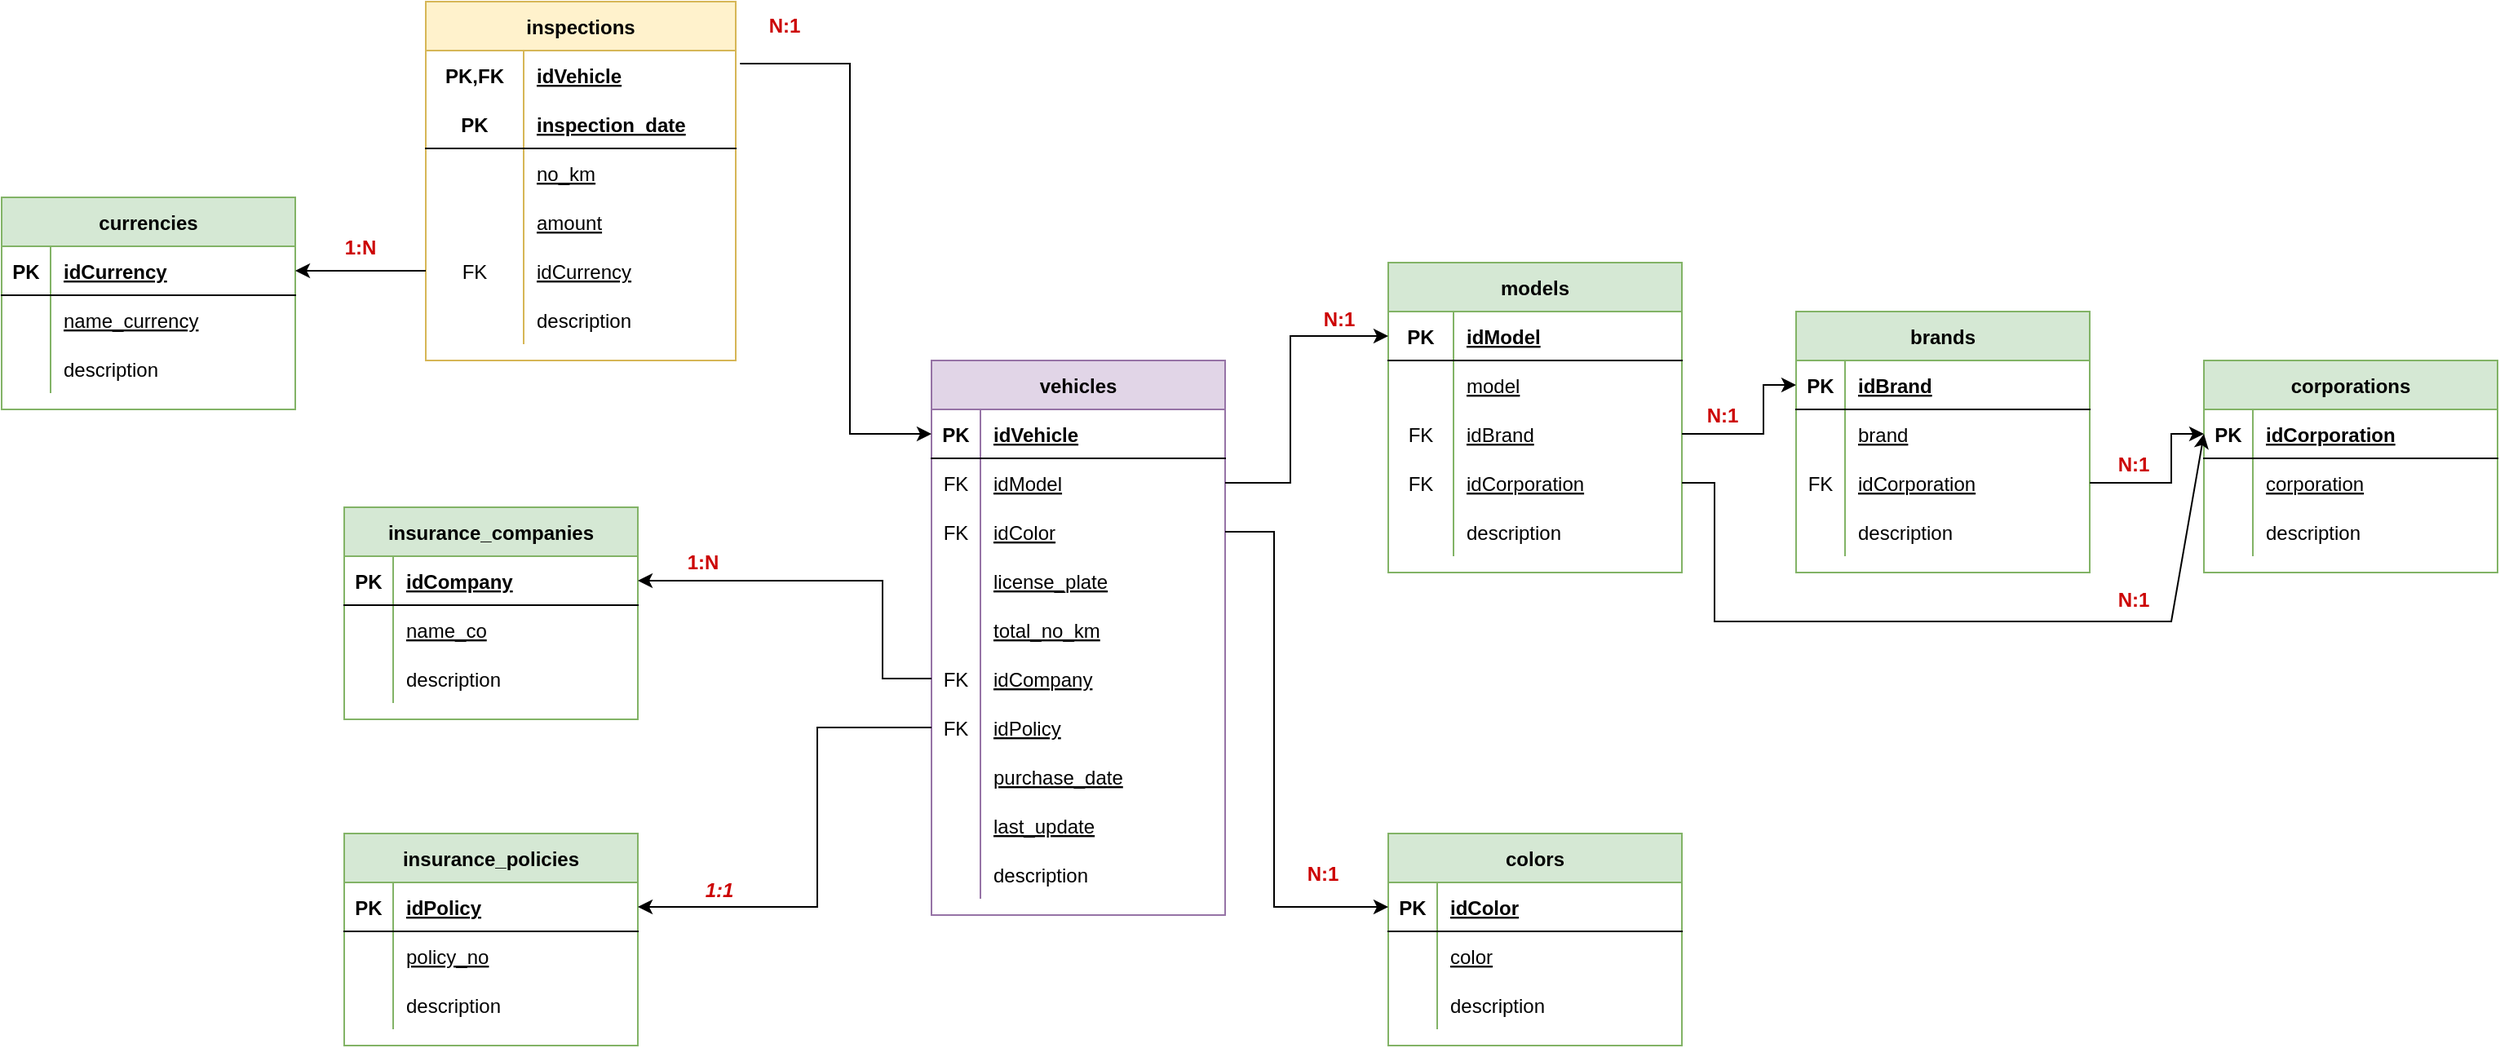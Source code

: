 <mxfile version="20.2.3" type="device"><diagram id="R2lEEEUBdFMjLlhIrx00" name="Page-1"><mxGraphModel dx="1720" dy="689" grid="1" gridSize="10" guides="1" tooltips="1" connect="1" arrows="1" fold="1" page="1" pageScale="1" pageWidth="850" pageHeight="1100" math="0" shadow="0" extFonts="Permanent Marker^https://fonts.googleapis.com/css?family=Permanent+Marker"><root><mxCell id="0"/><mxCell id="1" parent="0"/><mxCell id="mFt7a6Au09XsbgSDxzhy-1" value="vehicles" style="shape=table;startSize=30;container=1;collapsible=1;childLayout=tableLayout;fixedRows=1;rowLines=0;fontStyle=1;align=center;resizeLast=1;fillColor=#e1d5e7;strokeColor=#9673a6;" vertex="1" parent="1"><mxGeometry x="410" y="280" width="180" height="340" as="geometry"/></mxCell><mxCell id="mFt7a6Au09XsbgSDxzhy-2" value="" style="shape=tableRow;horizontal=0;startSize=0;swimlaneHead=0;swimlaneBody=0;fillColor=none;collapsible=0;dropTarget=0;points=[[0,0.5],[1,0.5]];portConstraint=eastwest;top=0;left=0;right=0;bottom=1;" vertex="1" parent="mFt7a6Au09XsbgSDxzhy-1"><mxGeometry y="30" width="180" height="30" as="geometry"/></mxCell><mxCell id="mFt7a6Au09XsbgSDxzhy-3" value="PK" style="shape=partialRectangle;connectable=0;fillColor=none;top=0;left=0;bottom=0;right=0;fontStyle=1;overflow=hidden;" vertex="1" parent="mFt7a6Au09XsbgSDxzhy-2"><mxGeometry width="30" height="30" as="geometry"><mxRectangle width="30" height="30" as="alternateBounds"/></mxGeometry></mxCell><mxCell id="mFt7a6Au09XsbgSDxzhy-4" value="idVehicle" style="shape=partialRectangle;connectable=0;fillColor=none;top=0;left=0;bottom=0;right=0;align=left;spacingLeft=6;fontStyle=5;overflow=hidden;" vertex="1" parent="mFt7a6Au09XsbgSDxzhy-2"><mxGeometry x="30" width="150" height="30" as="geometry"><mxRectangle width="150" height="30" as="alternateBounds"/></mxGeometry></mxCell><mxCell id="mFt7a6Au09XsbgSDxzhy-5" value="" style="shape=tableRow;horizontal=0;startSize=0;swimlaneHead=0;swimlaneBody=0;fillColor=none;collapsible=0;dropTarget=0;points=[[0,0.5],[1,0.5]];portConstraint=eastwest;top=0;left=0;right=0;bottom=0;" vertex="1" parent="mFt7a6Au09XsbgSDxzhy-1"><mxGeometry y="60" width="180" height="30" as="geometry"/></mxCell><mxCell id="mFt7a6Au09XsbgSDxzhy-6" value="FK" style="shape=partialRectangle;connectable=0;fillColor=none;top=0;left=0;bottom=0;right=0;editable=1;overflow=hidden;" vertex="1" parent="mFt7a6Au09XsbgSDxzhy-5"><mxGeometry width="30" height="30" as="geometry"><mxRectangle width="30" height="30" as="alternateBounds"/></mxGeometry></mxCell><mxCell id="mFt7a6Au09XsbgSDxzhy-7" value="idModel" style="shape=partialRectangle;connectable=0;fillColor=none;top=0;left=0;bottom=0;right=0;align=left;spacingLeft=6;overflow=hidden;fontStyle=4" vertex="1" parent="mFt7a6Au09XsbgSDxzhy-5"><mxGeometry x="30" width="150" height="30" as="geometry"><mxRectangle width="150" height="30" as="alternateBounds"/></mxGeometry></mxCell><mxCell id="mFt7a6Au09XsbgSDxzhy-8" value="" style="shape=tableRow;horizontal=0;startSize=0;swimlaneHead=0;swimlaneBody=0;fillColor=none;collapsible=0;dropTarget=0;points=[[0,0.5],[1,0.5]];portConstraint=eastwest;top=0;left=0;right=0;bottom=0;" vertex="1" parent="mFt7a6Au09XsbgSDxzhy-1"><mxGeometry y="90" width="180" height="30" as="geometry"/></mxCell><mxCell id="mFt7a6Au09XsbgSDxzhy-9" value="FK" style="shape=partialRectangle;connectable=0;fillColor=none;top=0;left=0;bottom=0;right=0;editable=1;overflow=hidden;" vertex="1" parent="mFt7a6Au09XsbgSDxzhy-8"><mxGeometry width="30" height="30" as="geometry"><mxRectangle width="30" height="30" as="alternateBounds"/></mxGeometry></mxCell><mxCell id="mFt7a6Au09XsbgSDxzhy-10" value="idColor" style="shape=partialRectangle;connectable=0;fillColor=none;top=0;left=0;bottom=0;right=0;align=left;spacingLeft=6;overflow=hidden;fontStyle=4" vertex="1" parent="mFt7a6Au09XsbgSDxzhy-8"><mxGeometry x="30" width="150" height="30" as="geometry"><mxRectangle width="150" height="30" as="alternateBounds"/></mxGeometry></mxCell><mxCell id="mFt7a6Au09XsbgSDxzhy-11" value="" style="shape=tableRow;horizontal=0;startSize=0;swimlaneHead=0;swimlaneBody=0;fillColor=none;collapsible=0;dropTarget=0;points=[[0,0.5],[1,0.5]];portConstraint=eastwest;top=0;left=0;right=0;bottom=0;" vertex="1" parent="mFt7a6Au09XsbgSDxzhy-1"><mxGeometry y="120" width="180" height="30" as="geometry"/></mxCell><mxCell id="mFt7a6Au09XsbgSDxzhy-12" value="" style="shape=partialRectangle;connectable=0;fillColor=none;top=0;left=0;bottom=0;right=0;editable=1;overflow=hidden;" vertex="1" parent="mFt7a6Au09XsbgSDxzhy-11"><mxGeometry width="30" height="30" as="geometry"><mxRectangle width="30" height="30" as="alternateBounds"/></mxGeometry></mxCell><mxCell id="mFt7a6Au09XsbgSDxzhy-13" value="license_plate" style="shape=partialRectangle;connectable=0;fillColor=none;top=0;left=0;bottom=0;right=0;align=left;spacingLeft=6;overflow=hidden;fontStyle=4" vertex="1" parent="mFt7a6Au09XsbgSDxzhy-11"><mxGeometry x="30" width="150" height="30" as="geometry"><mxRectangle width="150" height="30" as="alternateBounds"/></mxGeometry></mxCell><mxCell id="mFt7a6Au09XsbgSDxzhy-14" value="" style="shape=tableRow;horizontal=0;startSize=0;swimlaneHead=0;swimlaneBody=0;fillColor=none;collapsible=0;dropTarget=0;points=[[0,0.5],[1,0.5]];portConstraint=eastwest;top=0;left=0;right=0;bottom=0;" vertex="1" parent="mFt7a6Au09XsbgSDxzhy-1"><mxGeometry y="150" width="180" height="30" as="geometry"/></mxCell><mxCell id="mFt7a6Au09XsbgSDxzhy-15" value="" style="shape=partialRectangle;connectable=0;fillColor=none;top=0;left=0;bottom=0;right=0;editable=1;overflow=hidden;" vertex="1" parent="mFt7a6Au09XsbgSDxzhy-14"><mxGeometry width="30" height="30" as="geometry"><mxRectangle width="30" height="30" as="alternateBounds"/></mxGeometry></mxCell><mxCell id="mFt7a6Au09XsbgSDxzhy-16" value="total_no_km" style="shape=partialRectangle;connectable=0;fillColor=none;top=0;left=0;bottom=0;right=0;align=left;spacingLeft=6;overflow=hidden;fontStyle=4" vertex="1" parent="mFt7a6Au09XsbgSDxzhy-14"><mxGeometry x="30" width="150" height="30" as="geometry"><mxRectangle width="150" height="30" as="alternateBounds"/></mxGeometry></mxCell><mxCell id="mFt7a6Au09XsbgSDxzhy-17" value="" style="shape=tableRow;horizontal=0;startSize=0;swimlaneHead=0;swimlaneBody=0;fillColor=none;collapsible=0;dropTarget=0;points=[[0,0.5],[1,0.5]];portConstraint=eastwest;top=0;left=0;right=0;bottom=0;" vertex="1" parent="mFt7a6Au09XsbgSDxzhy-1"><mxGeometry y="180" width="180" height="30" as="geometry"/></mxCell><mxCell id="mFt7a6Au09XsbgSDxzhy-18" value="FK" style="shape=partialRectangle;connectable=0;fillColor=none;top=0;left=0;bottom=0;right=0;editable=1;overflow=hidden;" vertex="1" parent="mFt7a6Au09XsbgSDxzhy-17"><mxGeometry width="30" height="30" as="geometry"><mxRectangle width="30" height="30" as="alternateBounds"/></mxGeometry></mxCell><mxCell id="mFt7a6Au09XsbgSDxzhy-19" value="idCompany" style="shape=partialRectangle;connectable=0;fillColor=none;top=0;left=0;bottom=0;right=0;align=left;spacingLeft=6;overflow=hidden;fontStyle=4" vertex="1" parent="mFt7a6Au09XsbgSDxzhy-17"><mxGeometry x="30" width="150" height="30" as="geometry"><mxRectangle width="150" height="30" as="alternateBounds"/></mxGeometry></mxCell><mxCell id="mFt7a6Au09XsbgSDxzhy-20" value="" style="shape=tableRow;horizontal=0;startSize=0;swimlaneHead=0;swimlaneBody=0;fillColor=none;collapsible=0;dropTarget=0;points=[[0,0.5],[1,0.5]];portConstraint=eastwest;top=0;left=0;right=0;bottom=0;" vertex="1" parent="mFt7a6Au09XsbgSDxzhy-1"><mxGeometry y="210" width="180" height="30" as="geometry"/></mxCell><mxCell id="mFt7a6Au09XsbgSDxzhy-21" value="FK" style="shape=partialRectangle;connectable=0;fillColor=none;top=0;left=0;bottom=0;right=0;editable=1;overflow=hidden;" vertex="1" parent="mFt7a6Au09XsbgSDxzhy-20"><mxGeometry width="30" height="30" as="geometry"><mxRectangle width="30" height="30" as="alternateBounds"/></mxGeometry></mxCell><mxCell id="mFt7a6Au09XsbgSDxzhy-22" value="idPolicy" style="shape=partialRectangle;connectable=0;fillColor=none;top=0;left=0;bottom=0;right=0;align=left;spacingLeft=6;overflow=hidden;fontStyle=4" vertex="1" parent="mFt7a6Au09XsbgSDxzhy-20"><mxGeometry x="30" width="150" height="30" as="geometry"><mxRectangle width="150" height="30" as="alternateBounds"/></mxGeometry></mxCell><mxCell id="mFt7a6Au09XsbgSDxzhy-23" value="" style="shape=tableRow;horizontal=0;startSize=0;swimlaneHead=0;swimlaneBody=0;fillColor=none;collapsible=0;dropTarget=0;points=[[0,0.5],[1,0.5]];portConstraint=eastwest;top=0;left=0;right=0;bottom=0;" vertex="1" parent="mFt7a6Au09XsbgSDxzhy-1"><mxGeometry y="240" width="180" height="30" as="geometry"/></mxCell><mxCell id="mFt7a6Au09XsbgSDxzhy-24" value="" style="shape=partialRectangle;connectable=0;fillColor=none;top=0;left=0;bottom=0;right=0;editable=1;overflow=hidden;" vertex="1" parent="mFt7a6Au09XsbgSDxzhy-23"><mxGeometry width="30" height="30" as="geometry"><mxRectangle width="30" height="30" as="alternateBounds"/></mxGeometry></mxCell><mxCell id="mFt7a6Au09XsbgSDxzhy-25" value="purchase_date" style="shape=partialRectangle;connectable=0;fillColor=none;top=0;left=0;bottom=0;right=0;align=left;spacingLeft=6;overflow=hidden;fontStyle=4" vertex="1" parent="mFt7a6Au09XsbgSDxzhy-23"><mxGeometry x="30" width="150" height="30" as="geometry"><mxRectangle width="150" height="30" as="alternateBounds"/></mxGeometry></mxCell><mxCell id="mFt7a6Au09XsbgSDxzhy-29" value="" style="shape=tableRow;horizontal=0;startSize=0;swimlaneHead=0;swimlaneBody=0;fillColor=none;collapsible=0;dropTarget=0;points=[[0,0.5],[1,0.5]];portConstraint=eastwest;top=0;left=0;right=0;bottom=0;" vertex="1" parent="mFt7a6Au09XsbgSDxzhy-1"><mxGeometry y="270" width="180" height="30" as="geometry"/></mxCell><mxCell id="mFt7a6Au09XsbgSDxzhy-30" value="" style="shape=partialRectangle;connectable=0;fillColor=none;top=0;left=0;bottom=0;right=0;editable=1;overflow=hidden;" vertex="1" parent="mFt7a6Au09XsbgSDxzhy-29"><mxGeometry width="30" height="30" as="geometry"><mxRectangle width="30" height="30" as="alternateBounds"/></mxGeometry></mxCell><mxCell id="mFt7a6Au09XsbgSDxzhy-31" value="last_update" style="shape=partialRectangle;connectable=0;fillColor=none;top=0;left=0;bottom=0;right=0;align=left;spacingLeft=6;overflow=hidden;fontStyle=4;fontColor=#000000;" vertex="1" parent="mFt7a6Au09XsbgSDxzhy-29"><mxGeometry x="30" width="150" height="30" as="geometry"><mxRectangle width="150" height="30" as="alternateBounds"/></mxGeometry></mxCell><mxCell id="mFt7a6Au09XsbgSDxzhy-26" value="" style="shape=tableRow;horizontal=0;startSize=0;swimlaneHead=0;swimlaneBody=0;fillColor=none;collapsible=0;dropTarget=0;points=[[0,0.5],[1,0.5]];portConstraint=eastwest;top=0;left=0;right=0;bottom=0;" vertex="1" parent="mFt7a6Au09XsbgSDxzhy-1"><mxGeometry y="300" width="180" height="30" as="geometry"/></mxCell><mxCell id="mFt7a6Au09XsbgSDxzhy-27" value="" style="shape=partialRectangle;connectable=0;fillColor=none;top=0;left=0;bottom=0;right=0;editable=1;overflow=hidden;" vertex="1" parent="mFt7a6Au09XsbgSDxzhy-26"><mxGeometry width="30" height="30" as="geometry"><mxRectangle width="30" height="30" as="alternateBounds"/></mxGeometry></mxCell><mxCell id="mFt7a6Au09XsbgSDxzhy-28" value="description" style="shape=partialRectangle;connectable=0;fillColor=none;top=0;left=0;bottom=0;right=0;align=left;spacingLeft=6;overflow=hidden;fontStyle=0" vertex="1" parent="mFt7a6Au09XsbgSDxzhy-26"><mxGeometry x="30" width="150" height="30" as="geometry"><mxRectangle width="150" height="30" as="alternateBounds"/></mxGeometry></mxCell><mxCell id="mFt7a6Au09XsbgSDxzhy-32" value="models" style="shape=table;startSize=30;container=1;collapsible=1;childLayout=tableLayout;fixedRows=1;rowLines=0;fontStyle=1;align=center;resizeLast=1;fillColor=#d5e8d4;strokeColor=#82b366;" vertex="1" parent="1"><mxGeometry x="690" y="220" width="180" height="190" as="geometry"/></mxCell><mxCell id="mFt7a6Au09XsbgSDxzhy-33" value="" style="shape=tableRow;horizontal=0;startSize=0;swimlaneHead=0;swimlaneBody=0;fillColor=none;collapsible=0;dropTarget=0;points=[[0,0.5],[1,0.5]];portConstraint=eastwest;top=0;left=0;right=0;bottom=1;" vertex="1" parent="mFt7a6Au09XsbgSDxzhy-32"><mxGeometry y="30" width="180" height="30" as="geometry"/></mxCell><mxCell id="mFt7a6Au09XsbgSDxzhy-34" value="PK" style="shape=partialRectangle;connectable=0;fillColor=none;top=0;left=0;bottom=0;right=0;fontStyle=1;overflow=hidden;" vertex="1" parent="mFt7a6Au09XsbgSDxzhy-33"><mxGeometry width="40" height="30" as="geometry"><mxRectangle width="40" height="30" as="alternateBounds"/></mxGeometry></mxCell><mxCell id="mFt7a6Au09XsbgSDxzhy-35" value="idModel" style="shape=partialRectangle;connectable=0;fillColor=none;top=0;left=0;bottom=0;right=0;align=left;spacingLeft=6;fontStyle=5;overflow=hidden;" vertex="1" parent="mFt7a6Au09XsbgSDxzhy-33"><mxGeometry x="40" width="140" height="30" as="geometry"><mxRectangle width="140" height="30" as="alternateBounds"/></mxGeometry></mxCell><mxCell id="mFt7a6Au09XsbgSDxzhy-36" value="" style="shape=tableRow;horizontal=0;startSize=0;swimlaneHead=0;swimlaneBody=0;fillColor=none;collapsible=0;dropTarget=0;points=[[0,0.5],[1,0.5]];portConstraint=eastwest;top=0;left=0;right=0;bottom=0;" vertex="1" parent="mFt7a6Au09XsbgSDxzhy-32"><mxGeometry y="60" width="180" height="30" as="geometry"/></mxCell><mxCell id="mFt7a6Au09XsbgSDxzhy-37" value="" style="shape=partialRectangle;connectable=0;fillColor=none;top=0;left=0;bottom=0;right=0;editable=1;overflow=hidden;" vertex="1" parent="mFt7a6Au09XsbgSDxzhy-36"><mxGeometry width="40" height="30" as="geometry"><mxRectangle width="40" height="30" as="alternateBounds"/></mxGeometry></mxCell><mxCell id="mFt7a6Au09XsbgSDxzhy-38" value="model" style="shape=partialRectangle;connectable=0;fillColor=none;top=0;left=0;bottom=0;right=0;align=left;spacingLeft=6;overflow=hidden;fontStyle=4" vertex="1" parent="mFt7a6Au09XsbgSDxzhy-36"><mxGeometry x="40" width="140" height="30" as="geometry"><mxRectangle width="140" height="30" as="alternateBounds"/></mxGeometry></mxCell><mxCell id="mFt7a6Au09XsbgSDxzhy-39" value="" style="shape=tableRow;horizontal=0;startSize=0;swimlaneHead=0;swimlaneBody=0;fillColor=none;collapsible=0;dropTarget=0;points=[[0,0.5],[1,0.5]];portConstraint=eastwest;top=0;left=0;right=0;bottom=0;" vertex="1" parent="mFt7a6Au09XsbgSDxzhy-32"><mxGeometry y="90" width="180" height="30" as="geometry"/></mxCell><mxCell id="mFt7a6Au09XsbgSDxzhy-40" value="FK" style="shape=partialRectangle;connectable=0;fillColor=none;top=0;left=0;bottom=0;right=0;editable=1;overflow=hidden;" vertex="1" parent="mFt7a6Au09XsbgSDxzhy-39"><mxGeometry width="40" height="30" as="geometry"><mxRectangle width="40" height="30" as="alternateBounds"/></mxGeometry></mxCell><mxCell id="mFt7a6Au09XsbgSDxzhy-41" value="idBrand" style="shape=partialRectangle;connectable=0;fillColor=none;top=0;left=0;bottom=0;right=0;align=left;spacingLeft=6;overflow=hidden;fontStyle=4" vertex="1" parent="mFt7a6Au09XsbgSDxzhy-39"><mxGeometry x="40" width="140" height="30" as="geometry"><mxRectangle width="140" height="30" as="alternateBounds"/></mxGeometry></mxCell><mxCell id="mFt7a6Au09XsbgSDxzhy-42" value="" style="shape=tableRow;horizontal=0;startSize=0;swimlaneHead=0;swimlaneBody=0;fillColor=none;collapsible=0;dropTarget=0;points=[[0,0.5],[1,0.5]];portConstraint=eastwest;top=0;left=0;right=0;bottom=0;" vertex="1" parent="mFt7a6Au09XsbgSDxzhy-32"><mxGeometry y="120" width="180" height="30" as="geometry"/></mxCell><mxCell id="mFt7a6Au09XsbgSDxzhy-43" value="FK" style="shape=partialRectangle;connectable=0;fillColor=none;top=0;left=0;bottom=0;right=0;editable=1;overflow=hidden;" vertex="1" parent="mFt7a6Au09XsbgSDxzhy-42"><mxGeometry width="40" height="30" as="geometry"><mxRectangle width="40" height="30" as="alternateBounds"/></mxGeometry></mxCell><mxCell id="mFt7a6Au09XsbgSDxzhy-44" value="idCorporation" style="shape=partialRectangle;connectable=0;fillColor=none;top=0;left=0;bottom=0;right=0;align=left;spacingLeft=6;overflow=hidden;fontStyle=4" vertex="1" parent="mFt7a6Au09XsbgSDxzhy-42"><mxGeometry x="40" width="140" height="30" as="geometry"><mxRectangle width="140" height="30" as="alternateBounds"/></mxGeometry></mxCell><mxCell id="mFt7a6Au09XsbgSDxzhy-45" value="" style="shape=tableRow;horizontal=0;startSize=0;swimlaneHead=0;swimlaneBody=0;fillColor=none;collapsible=0;dropTarget=0;points=[[0,0.5],[1,0.5]];portConstraint=eastwest;top=0;left=0;right=0;bottom=0;" vertex="1" parent="mFt7a6Au09XsbgSDxzhy-32"><mxGeometry y="150" width="180" height="30" as="geometry"/></mxCell><mxCell id="mFt7a6Au09XsbgSDxzhy-46" value="" style="shape=partialRectangle;connectable=0;fillColor=none;top=0;left=0;bottom=0;right=0;editable=1;overflow=hidden;" vertex="1" parent="mFt7a6Au09XsbgSDxzhy-45"><mxGeometry width="40" height="30" as="geometry"><mxRectangle width="40" height="30" as="alternateBounds"/></mxGeometry></mxCell><mxCell id="mFt7a6Au09XsbgSDxzhy-47" value="description" style="shape=partialRectangle;connectable=0;fillColor=none;top=0;left=0;bottom=0;right=0;align=left;spacingLeft=6;overflow=hidden;fontStyle=0" vertex="1" parent="mFt7a6Au09XsbgSDxzhy-45"><mxGeometry x="40" width="140" height="30" as="geometry"><mxRectangle width="140" height="30" as="alternateBounds"/></mxGeometry></mxCell><mxCell id="mFt7a6Au09XsbgSDxzhy-48" value="" style="endArrow=classic;html=1;rounded=0;entryX=0;entryY=0.5;entryDx=0;entryDy=0;exitX=1;exitY=0.5;exitDx=0;exitDy=0;" edge="1" parent="1" source="mFt7a6Au09XsbgSDxzhy-5" target="mFt7a6Au09XsbgSDxzhy-33"><mxGeometry width="50" height="50" relative="1" as="geometry"><mxPoint x="370" y="170" as="sourcePoint"/><mxPoint x="420" y="120" as="targetPoint"/><Array as="points"><mxPoint x="630" y="355"/><mxPoint x="630" y="265"/></Array></mxGeometry></mxCell><mxCell id="mFt7a6Au09XsbgSDxzhy-49" value="colors" style="shape=table;startSize=30;container=1;collapsible=1;childLayout=tableLayout;fixedRows=1;rowLines=0;fontStyle=1;align=center;resizeLast=1;fillColor=#d5e8d4;strokeColor=#82b366;" vertex="1" parent="1"><mxGeometry x="690" y="570" width="180" height="130" as="geometry"/></mxCell><mxCell id="mFt7a6Au09XsbgSDxzhy-50" value="" style="shape=tableRow;horizontal=0;startSize=0;swimlaneHead=0;swimlaneBody=0;fillColor=none;collapsible=0;dropTarget=0;points=[[0,0.5],[1,0.5]];portConstraint=eastwest;top=0;left=0;right=0;bottom=1;" vertex="1" parent="mFt7a6Au09XsbgSDxzhy-49"><mxGeometry y="30" width="180" height="30" as="geometry"/></mxCell><mxCell id="mFt7a6Au09XsbgSDxzhy-51" value="PK" style="shape=partialRectangle;connectable=0;fillColor=none;top=0;left=0;bottom=0;right=0;fontStyle=1;overflow=hidden;" vertex="1" parent="mFt7a6Au09XsbgSDxzhy-50"><mxGeometry width="30" height="30" as="geometry"><mxRectangle width="30" height="30" as="alternateBounds"/></mxGeometry></mxCell><mxCell id="mFt7a6Au09XsbgSDxzhy-52" value="idColor" style="shape=partialRectangle;connectable=0;fillColor=none;top=0;left=0;bottom=0;right=0;align=left;spacingLeft=6;fontStyle=5;overflow=hidden;" vertex="1" parent="mFt7a6Au09XsbgSDxzhy-50"><mxGeometry x="30" width="150" height="30" as="geometry"><mxRectangle width="150" height="30" as="alternateBounds"/></mxGeometry></mxCell><mxCell id="mFt7a6Au09XsbgSDxzhy-53" value="" style="shape=tableRow;horizontal=0;startSize=0;swimlaneHead=0;swimlaneBody=0;fillColor=none;collapsible=0;dropTarget=0;points=[[0,0.5],[1,0.5]];portConstraint=eastwest;top=0;left=0;right=0;bottom=0;" vertex="1" parent="mFt7a6Au09XsbgSDxzhy-49"><mxGeometry y="60" width="180" height="30" as="geometry"/></mxCell><mxCell id="mFt7a6Au09XsbgSDxzhy-54" value="" style="shape=partialRectangle;connectable=0;fillColor=none;top=0;left=0;bottom=0;right=0;editable=1;overflow=hidden;" vertex="1" parent="mFt7a6Au09XsbgSDxzhy-53"><mxGeometry width="30" height="30" as="geometry"><mxRectangle width="30" height="30" as="alternateBounds"/></mxGeometry></mxCell><mxCell id="mFt7a6Au09XsbgSDxzhy-55" value="color" style="shape=partialRectangle;connectable=0;fillColor=none;top=0;left=0;bottom=0;right=0;align=left;spacingLeft=6;overflow=hidden;fontStyle=4" vertex="1" parent="mFt7a6Au09XsbgSDxzhy-53"><mxGeometry x="30" width="150" height="30" as="geometry"><mxRectangle width="150" height="30" as="alternateBounds"/></mxGeometry></mxCell><mxCell id="mFt7a6Au09XsbgSDxzhy-56" value="" style="shape=tableRow;horizontal=0;startSize=0;swimlaneHead=0;swimlaneBody=0;fillColor=none;collapsible=0;dropTarget=0;points=[[0,0.5],[1,0.5]];portConstraint=eastwest;top=0;left=0;right=0;bottom=0;" vertex="1" parent="mFt7a6Au09XsbgSDxzhy-49"><mxGeometry y="90" width="180" height="30" as="geometry"/></mxCell><mxCell id="mFt7a6Au09XsbgSDxzhy-57" value="" style="shape=partialRectangle;connectable=0;fillColor=none;top=0;left=0;bottom=0;right=0;editable=1;overflow=hidden;" vertex="1" parent="mFt7a6Au09XsbgSDxzhy-56"><mxGeometry width="30" height="30" as="geometry"><mxRectangle width="30" height="30" as="alternateBounds"/></mxGeometry></mxCell><mxCell id="mFt7a6Au09XsbgSDxzhy-58" value="description" style="shape=partialRectangle;connectable=0;fillColor=none;top=0;left=0;bottom=0;right=0;align=left;spacingLeft=6;overflow=hidden;" vertex="1" parent="mFt7a6Au09XsbgSDxzhy-56"><mxGeometry x="30" width="150" height="30" as="geometry"><mxRectangle width="150" height="30" as="alternateBounds"/></mxGeometry></mxCell><mxCell id="mFt7a6Au09XsbgSDxzhy-59" value="" style="endArrow=classic;html=1;rounded=0;exitX=1;exitY=0.5;exitDx=0;exitDy=0;entryX=0;entryY=0.5;entryDx=0;entryDy=0;" edge="1" parent="1" source="mFt7a6Au09XsbgSDxzhy-8" target="mFt7a6Au09XsbgSDxzhy-50"><mxGeometry width="50" height="50" relative="1" as="geometry"><mxPoint x="400" y="290" as="sourcePoint"/><mxPoint x="450" y="240" as="targetPoint"/><Array as="points"><mxPoint x="620" y="385"/><mxPoint x="620" y="615"/></Array></mxGeometry></mxCell><mxCell id="mFt7a6Au09XsbgSDxzhy-60" value="insurance_companies" style="shape=table;startSize=30;container=1;collapsible=1;childLayout=tableLayout;fixedRows=1;rowLines=0;fontStyle=1;align=center;resizeLast=1;fillColor=#d5e8d4;strokeColor=#82b366;" vertex="1" parent="1"><mxGeometry x="50" y="370" width="180" height="130" as="geometry"/></mxCell><mxCell id="mFt7a6Au09XsbgSDxzhy-61" value="" style="shape=tableRow;horizontal=0;startSize=0;swimlaneHead=0;swimlaneBody=0;fillColor=none;collapsible=0;dropTarget=0;points=[[0,0.5],[1,0.5]];portConstraint=eastwest;top=0;left=0;right=0;bottom=1;" vertex="1" parent="mFt7a6Au09XsbgSDxzhy-60"><mxGeometry y="30" width="180" height="30" as="geometry"/></mxCell><mxCell id="mFt7a6Au09XsbgSDxzhy-62" value="PK" style="shape=partialRectangle;connectable=0;fillColor=none;top=0;left=0;bottom=0;right=0;fontStyle=1;overflow=hidden;" vertex="1" parent="mFt7a6Au09XsbgSDxzhy-61"><mxGeometry width="30" height="30" as="geometry"><mxRectangle width="30" height="30" as="alternateBounds"/></mxGeometry></mxCell><mxCell id="mFt7a6Au09XsbgSDxzhy-63" value="idCompany" style="shape=partialRectangle;connectable=0;fillColor=none;top=0;left=0;bottom=0;right=0;align=left;spacingLeft=6;fontStyle=5;overflow=hidden;" vertex="1" parent="mFt7a6Au09XsbgSDxzhy-61"><mxGeometry x="30" width="150" height="30" as="geometry"><mxRectangle width="150" height="30" as="alternateBounds"/></mxGeometry></mxCell><mxCell id="mFt7a6Au09XsbgSDxzhy-64" value="" style="shape=tableRow;horizontal=0;startSize=0;swimlaneHead=0;swimlaneBody=0;fillColor=none;collapsible=0;dropTarget=0;points=[[0,0.5],[1,0.5]];portConstraint=eastwest;top=0;left=0;right=0;bottom=0;" vertex="1" parent="mFt7a6Au09XsbgSDxzhy-60"><mxGeometry y="60" width="180" height="30" as="geometry"/></mxCell><mxCell id="mFt7a6Au09XsbgSDxzhy-65" value="" style="shape=partialRectangle;connectable=0;fillColor=none;top=0;left=0;bottom=0;right=0;editable=1;overflow=hidden;" vertex="1" parent="mFt7a6Au09XsbgSDxzhy-64"><mxGeometry width="30" height="30" as="geometry"><mxRectangle width="30" height="30" as="alternateBounds"/></mxGeometry></mxCell><mxCell id="mFt7a6Au09XsbgSDxzhy-66" value="name_co" style="shape=partialRectangle;connectable=0;fillColor=none;top=0;left=0;bottom=0;right=0;align=left;spacingLeft=6;overflow=hidden;fontStyle=4" vertex="1" parent="mFt7a6Au09XsbgSDxzhy-64"><mxGeometry x="30" width="150" height="30" as="geometry"><mxRectangle width="150" height="30" as="alternateBounds"/></mxGeometry></mxCell><mxCell id="mFt7a6Au09XsbgSDxzhy-67" value="" style="shape=tableRow;horizontal=0;startSize=0;swimlaneHead=0;swimlaneBody=0;fillColor=none;collapsible=0;dropTarget=0;points=[[0,0.5],[1,0.5]];portConstraint=eastwest;top=0;left=0;right=0;bottom=0;" vertex="1" parent="mFt7a6Au09XsbgSDxzhy-60"><mxGeometry y="90" width="180" height="30" as="geometry"/></mxCell><mxCell id="mFt7a6Au09XsbgSDxzhy-68" value="" style="shape=partialRectangle;connectable=0;fillColor=none;top=0;left=0;bottom=0;right=0;editable=1;overflow=hidden;" vertex="1" parent="mFt7a6Au09XsbgSDxzhy-67"><mxGeometry width="30" height="30" as="geometry"><mxRectangle width="30" height="30" as="alternateBounds"/></mxGeometry></mxCell><mxCell id="mFt7a6Au09XsbgSDxzhy-69" value="description" style="shape=partialRectangle;connectable=0;fillColor=none;top=0;left=0;bottom=0;right=0;align=left;spacingLeft=6;overflow=hidden;" vertex="1" parent="mFt7a6Au09XsbgSDxzhy-67"><mxGeometry x="30" width="150" height="30" as="geometry"><mxRectangle width="150" height="30" as="alternateBounds"/></mxGeometry></mxCell><mxCell id="mFt7a6Au09XsbgSDxzhy-70" value="" style="endArrow=classic;html=1;rounded=0;entryX=1;entryY=0.5;entryDx=0;entryDy=0;exitX=0;exitY=0.5;exitDx=0;exitDy=0;" edge="1" parent="1" source="mFt7a6Au09XsbgSDxzhy-17" target="mFt7a6Au09XsbgSDxzhy-61"><mxGeometry width="50" height="50" relative="1" as="geometry"><mxPoint x="400" y="360" as="sourcePoint"/><mxPoint x="280.0" y="115" as="targetPoint"/><Array as="points"><mxPoint x="380" y="475"/><mxPoint x="380" y="415"/><mxPoint x="320" y="415"/></Array></mxGeometry></mxCell><mxCell id="mFt7a6Au09XsbgSDxzhy-71" value="brands" style="shape=table;startSize=30;container=1;collapsible=1;childLayout=tableLayout;fixedRows=1;rowLines=0;fontStyle=1;align=center;resizeLast=1;fillColor=#d5e8d4;strokeColor=#82b366;" vertex="1" parent="1"><mxGeometry x="940" y="250" width="180" height="160" as="geometry"/></mxCell><mxCell id="mFt7a6Au09XsbgSDxzhy-72" value="" style="shape=tableRow;horizontal=0;startSize=0;swimlaneHead=0;swimlaneBody=0;fillColor=none;collapsible=0;dropTarget=0;points=[[0,0.5],[1,0.5]];portConstraint=eastwest;top=0;left=0;right=0;bottom=1;" vertex="1" parent="mFt7a6Au09XsbgSDxzhy-71"><mxGeometry y="30" width="180" height="30" as="geometry"/></mxCell><mxCell id="mFt7a6Au09XsbgSDxzhy-73" value="PK" style="shape=partialRectangle;connectable=0;fillColor=none;top=0;left=0;bottom=0;right=0;fontStyle=1;overflow=hidden;" vertex="1" parent="mFt7a6Au09XsbgSDxzhy-72"><mxGeometry width="30" height="30" as="geometry"><mxRectangle width="30" height="30" as="alternateBounds"/></mxGeometry></mxCell><mxCell id="mFt7a6Au09XsbgSDxzhy-74" value="idBrand" style="shape=partialRectangle;connectable=0;fillColor=none;top=0;left=0;bottom=0;right=0;align=left;spacingLeft=6;fontStyle=5;overflow=hidden;" vertex="1" parent="mFt7a6Au09XsbgSDxzhy-72"><mxGeometry x="30" width="150" height="30" as="geometry"><mxRectangle width="150" height="30" as="alternateBounds"/></mxGeometry></mxCell><mxCell id="mFt7a6Au09XsbgSDxzhy-75" value="" style="shape=tableRow;horizontal=0;startSize=0;swimlaneHead=0;swimlaneBody=0;fillColor=none;collapsible=0;dropTarget=0;points=[[0,0.5],[1,0.5]];portConstraint=eastwest;top=0;left=0;right=0;bottom=0;" vertex="1" parent="mFt7a6Au09XsbgSDxzhy-71"><mxGeometry y="60" width="180" height="30" as="geometry"/></mxCell><mxCell id="mFt7a6Au09XsbgSDxzhy-76" value="" style="shape=partialRectangle;connectable=0;fillColor=none;top=0;left=0;bottom=0;right=0;editable=1;overflow=hidden;" vertex="1" parent="mFt7a6Au09XsbgSDxzhy-75"><mxGeometry width="30" height="30" as="geometry"><mxRectangle width="30" height="30" as="alternateBounds"/></mxGeometry></mxCell><mxCell id="mFt7a6Au09XsbgSDxzhy-77" value="brand" style="shape=partialRectangle;connectable=0;fillColor=none;top=0;left=0;bottom=0;right=0;align=left;spacingLeft=6;overflow=hidden;fontStyle=4" vertex="1" parent="mFt7a6Au09XsbgSDxzhy-75"><mxGeometry x="30" width="150" height="30" as="geometry"><mxRectangle width="150" height="30" as="alternateBounds"/></mxGeometry></mxCell><mxCell id="mFt7a6Au09XsbgSDxzhy-78" value="" style="shape=tableRow;horizontal=0;startSize=0;swimlaneHead=0;swimlaneBody=0;fillColor=none;collapsible=0;dropTarget=0;points=[[0,0.5],[1,0.5]];portConstraint=eastwest;top=0;left=0;right=0;bottom=0;" vertex="1" parent="mFt7a6Au09XsbgSDxzhy-71"><mxGeometry y="90" width="180" height="30" as="geometry"/></mxCell><mxCell id="mFt7a6Au09XsbgSDxzhy-79" value="FK" style="shape=partialRectangle;connectable=0;fillColor=none;top=0;left=0;bottom=0;right=0;editable=1;overflow=hidden;" vertex="1" parent="mFt7a6Au09XsbgSDxzhy-78"><mxGeometry width="30" height="30" as="geometry"><mxRectangle width="30" height="30" as="alternateBounds"/></mxGeometry></mxCell><mxCell id="mFt7a6Au09XsbgSDxzhy-80" value="idCorporation" style="shape=partialRectangle;connectable=0;fillColor=none;top=0;left=0;bottom=0;right=0;align=left;spacingLeft=6;overflow=hidden;fontStyle=4" vertex="1" parent="mFt7a6Au09XsbgSDxzhy-78"><mxGeometry x="30" width="150" height="30" as="geometry"><mxRectangle width="150" height="30" as="alternateBounds"/></mxGeometry></mxCell><mxCell id="mFt7a6Au09XsbgSDxzhy-81" value="" style="shape=tableRow;horizontal=0;startSize=0;swimlaneHead=0;swimlaneBody=0;fillColor=none;collapsible=0;dropTarget=0;points=[[0,0.5],[1,0.5]];portConstraint=eastwest;top=0;left=0;right=0;bottom=0;" vertex="1" parent="mFt7a6Au09XsbgSDxzhy-71"><mxGeometry y="120" width="180" height="30" as="geometry"/></mxCell><mxCell id="mFt7a6Au09XsbgSDxzhy-82" value="" style="shape=partialRectangle;connectable=0;fillColor=none;top=0;left=0;bottom=0;right=0;editable=1;overflow=hidden;" vertex="1" parent="mFt7a6Au09XsbgSDxzhy-81"><mxGeometry width="30" height="30" as="geometry"><mxRectangle width="30" height="30" as="alternateBounds"/></mxGeometry></mxCell><mxCell id="mFt7a6Au09XsbgSDxzhy-83" value="description" style="shape=partialRectangle;connectable=0;fillColor=none;top=0;left=0;bottom=0;right=0;align=left;spacingLeft=6;overflow=hidden;fontStyle=0" vertex="1" parent="mFt7a6Au09XsbgSDxzhy-81"><mxGeometry x="30" width="150" height="30" as="geometry"><mxRectangle width="150" height="30" as="alternateBounds"/></mxGeometry></mxCell><mxCell id="mFt7a6Au09XsbgSDxzhy-84" value="" style="endArrow=classic;html=1;rounded=0;exitX=1;exitY=0.5;exitDx=0;exitDy=0;entryX=0;entryY=0.5;entryDx=0;entryDy=0;" edge="1" parent="1" source="mFt7a6Au09XsbgSDxzhy-39" target="mFt7a6Au09XsbgSDxzhy-72"><mxGeometry width="50" height="50" relative="1" as="geometry"><mxPoint x="970" y="130" as="sourcePoint"/><mxPoint x="950" y="80" as="targetPoint"/><Array as="points"><mxPoint x="920" y="325"/><mxPoint x="920" y="295"/></Array></mxGeometry></mxCell><mxCell id="mFt7a6Au09XsbgSDxzhy-85" value="corporations" style="shape=table;startSize=30;container=1;collapsible=1;childLayout=tableLayout;fixedRows=1;rowLines=0;fontStyle=1;align=center;resizeLast=1;fillColor=#d5e8d4;strokeColor=#82b366;" vertex="1" parent="1"><mxGeometry x="1190" y="280" width="180" height="130" as="geometry"/></mxCell><mxCell id="mFt7a6Au09XsbgSDxzhy-86" value="" style="shape=tableRow;horizontal=0;startSize=0;swimlaneHead=0;swimlaneBody=0;fillColor=none;collapsible=0;dropTarget=0;points=[[0,0.5],[1,0.5]];portConstraint=eastwest;top=0;left=0;right=0;bottom=1;" vertex="1" parent="mFt7a6Au09XsbgSDxzhy-85"><mxGeometry y="30" width="180" height="30" as="geometry"/></mxCell><mxCell id="mFt7a6Au09XsbgSDxzhy-87" value="PK" style="shape=partialRectangle;connectable=0;fillColor=none;top=0;left=0;bottom=0;right=0;fontStyle=1;overflow=hidden;" vertex="1" parent="mFt7a6Au09XsbgSDxzhy-86"><mxGeometry width="30" height="30" as="geometry"><mxRectangle width="30" height="30" as="alternateBounds"/></mxGeometry></mxCell><mxCell id="mFt7a6Au09XsbgSDxzhy-88" value="idCorporation" style="shape=partialRectangle;connectable=0;fillColor=none;top=0;left=0;bottom=0;right=0;align=left;spacingLeft=6;fontStyle=5;overflow=hidden;" vertex="1" parent="mFt7a6Au09XsbgSDxzhy-86"><mxGeometry x="30" width="150" height="30" as="geometry"><mxRectangle width="150" height="30" as="alternateBounds"/></mxGeometry></mxCell><mxCell id="mFt7a6Au09XsbgSDxzhy-89" value="" style="shape=tableRow;horizontal=0;startSize=0;swimlaneHead=0;swimlaneBody=0;fillColor=none;collapsible=0;dropTarget=0;points=[[0,0.5],[1,0.5]];portConstraint=eastwest;top=0;left=0;right=0;bottom=0;" vertex="1" parent="mFt7a6Au09XsbgSDxzhy-85"><mxGeometry y="60" width="180" height="30" as="geometry"/></mxCell><mxCell id="mFt7a6Au09XsbgSDxzhy-90" value="" style="shape=partialRectangle;connectable=0;fillColor=none;top=0;left=0;bottom=0;right=0;editable=1;overflow=hidden;" vertex="1" parent="mFt7a6Au09XsbgSDxzhy-89"><mxGeometry width="30" height="30" as="geometry"><mxRectangle width="30" height="30" as="alternateBounds"/></mxGeometry></mxCell><mxCell id="mFt7a6Au09XsbgSDxzhy-91" value="corporation" style="shape=partialRectangle;connectable=0;fillColor=none;top=0;left=0;bottom=0;right=0;align=left;spacingLeft=6;overflow=hidden;fontStyle=4" vertex="1" parent="mFt7a6Au09XsbgSDxzhy-89"><mxGeometry x="30" width="150" height="30" as="geometry"><mxRectangle width="150" height="30" as="alternateBounds"/></mxGeometry></mxCell><mxCell id="mFt7a6Au09XsbgSDxzhy-92" value="" style="shape=tableRow;horizontal=0;startSize=0;swimlaneHead=0;swimlaneBody=0;fillColor=none;collapsible=0;dropTarget=0;points=[[0,0.5],[1,0.5]];portConstraint=eastwest;top=0;left=0;right=0;bottom=0;" vertex="1" parent="mFt7a6Au09XsbgSDxzhy-85"><mxGeometry y="90" width="180" height="30" as="geometry"/></mxCell><mxCell id="mFt7a6Au09XsbgSDxzhy-93" value="" style="shape=partialRectangle;connectable=0;fillColor=none;top=0;left=0;bottom=0;right=0;editable=1;overflow=hidden;" vertex="1" parent="mFt7a6Au09XsbgSDxzhy-92"><mxGeometry width="30" height="30" as="geometry"><mxRectangle width="30" height="30" as="alternateBounds"/></mxGeometry></mxCell><mxCell id="mFt7a6Au09XsbgSDxzhy-94" value="description" style="shape=partialRectangle;connectable=0;fillColor=none;top=0;left=0;bottom=0;right=0;align=left;spacingLeft=6;overflow=hidden;fontStyle=0" vertex="1" parent="mFt7a6Au09XsbgSDxzhy-92"><mxGeometry x="30" width="150" height="30" as="geometry"><mxRectangle width="150" height="30" as="alternateBounds"/></mxGeometry></mxCell><mxCell id="mFt7a6Au09XsbgSDxzhy-95" value="" style="endArrow=classic;html=1;rounded=0;exitX=1;exitY=0.5;exitDx=0;exitDy=0;entryX=0;entryY=0.5;entryDx=0;entryDy=0;" edge="1" parent="1" source="mFt7a6Au09XsbgSDxzhy-78" target="mFt7a6Au09XsbgSDxzhy-86"><mxGeometry width="50" height="50" relative="1" as="geometry"><mxPoint x="1140" y="130" as="sourcePoint"/><mxPoint x="1190" y="80" as="targetPoint"/><Array as="points"><mxPoint x="1170" y="355"/><mxPoint x="1170" y="325"/></Array></mxGeometry></mxCell><mxCell id="mFt7a6Au09XsbgSDxzhy-96" value="N:1" style="text;html=1;strokeColor=none;fillColor=none;align=center;verticalAlign=middle;whiteSpace=wrap;rounded=0;fontStyle=1;fontColor=#CC0000;" vertex="1" parent="1"><mxGeometry x="630" y="240" width="60" height="30" as="geometry"/></mxCell><mxCell id="mFt7a6Au09XsbgSDxzhy-97" value="N:1" style="text;html=1;strokeColor=none;fillColor=none;align=center;verticalAlign=middle;whiteSpace=wrap;rounded=0;fontStyle=1;fontColor=#CC0000;" vertex="1" parent="1"><mxGeometry x="865" y="299" width="60" height="30" as="geometry"/></mxCell><mxCell id="mFt7a6Au09XsbgSDxzhy-98" value="N:1" style="text;html=1;strokeColor=none;fillColor=none;align=center;verticalAlign=middle;whiteSpace=wrap;rounded=0;fontStyle=1;fontColor=#CC0000;" vertex="1" parent="1"><mxGeometry x="1117" y="329" width="60" height="30" as="geometry"/></mxCell><mxCell id="mFt7a6Au09XsbgSDxzhy-99" value="N:1" style="text;html=1;strokeColor=none;fillColor=none;align=center;verticalAlign=middle;whiteSpace=wrap;rounded=0;fontStyle=1;fontColor=#CC0000;" vertex="1" parent="1"><mxGeometry x="620" y="580" width="60" height="30" as="geometry"/></mxCell><mxCell id="mFt7a6Au09XsbgSDxzhy-100" value="N:1" style="text;html=1;strokeColor=none;fillColor=none;align=center;verticalAlign=middle;whiteSpace=wrap;rounded=0;fontStyle=1;fontColor=#CC0000;" vertex="1" parent="1"><mxGeometry x="290" y="60" width="60" height="30" as="geometry"/></mxCell><mxCell id="mFt7a6Au09XsbgSDxzhy-101" value="insurance_policies" style="shape=table;startSize=30;container=1;collapsible=1;childLayout=tableLayout;fixedRows=1;rowLines=0;fontStyle=1;align=center;resizeLast=1;fillColor=#d5e8d4;strokeColor=#82b366;" vertex="1" parent="1"><mxGeometry x="50" y="570" width="180" height="130" as="geometry"/></mxCell><mxCell id="mFt7a6Au09XsbgSDxzhy-102" value="" style="shape=tableRow;horizontal=0;startSize=0;swimlaneHead=0;swimlaneBody=0;fillColor=none;collapsible=0;dropTarget=0;points=[[0,0.5],[1,0.5]];portConstraint=eastwest;top=0;left=0;right=0;bottom=1;" vertex="1" parent="mFt7a6Au09XsbgSDxzhy-101"><mxGeometry y="30" width="180" height="30" as="geometry"/></mxCell><mxCell id="mFt7a6Au09XsbgSDxzhy-103" value="PK" style="shape=partialRectangle;connectable=0;fillColor=none;top=0;left=0;bottom=0;right=0;fontStyle=1;overflow=hidden;" vertex="1" parent="mFt7a6Au09XsbgSDxzhy-102"><mxGeometry width="30" height="30" as="geometry"><mxRectangle width="30" height="30" as="alternateBounds"/></mxGeometry></mxCell><mxCell id="mFt7a6Au09XsbgSDxzhy-104" value="idPolicy" style="shape=partialRectangle;connectable=0;fillColor=none;top=0;left=0;bottom=0;right=0;align=left;spacingLeft=6;fontStyle=5;overflow=hidden;" vertex="1" parent="mFt7a6Au09XsbgSDxzhy-102"><mxGeometry x="30" width="150" height="30" as="geometry"><mxRectangle width="150" height="30" as="alternateBounds"/></mxGeometry></mxCell><mxCell id="mFt7a6Au09XsbgSDxzhy-105" value="" style="shape=tableRow;horizontal=0;startSize=0;swimlaneHead=0;swimlaneBody=0;fillColor=none;collapsible=0;dropTarget=0;points=[[0,0.5],[1,0.5]];portConstraint=eastwest;top=0;left=0;right=0;bottom=0;" vertex="1" parent="mFt7a6Au09XsbgSDxzhy-101"><mxGeometry y="60" width="180" height="30" as="geometry"/></mxCell><mxCell id="mFt7a6Au09XsbgSDxzhy-106" value="" style="shape=partialRectangle;connectable=0;fillColor=none;top=0;left=0;bottom=0;right=0;editable=1;overflow=hidden;" vertex="1" parent="mFt7a6Au09XsbgSDxzhy-105"><mxGeometry width="30" height="30" as="geometry"><mxRectangle width="30" height="30" as="alternateBounds"/></mxGeometry></mxCell><mxCell id="mFt7a6Au09XsbgSDxzhy-107" value="policy_no" style="shape=partialRectangle;connectable=0;fillColor=none;top=0;left=0;bottom=0;right=0;align=left;spacingLeft=6;overflow=hidden;fontStyle=4" vertex="1" parent="mFt7a6Au09XsbgSDxzhy-105"><mxGeometry x="30" width="150" height="30" as="geometry"><mxRectangle width="150" height="30" as="alternateBounds"/></mxGeometry></mxCell><mxCell id="mFt7a6Au09XsbgSDxzhy-108" value="" style="shape=tableRow;horizontal=0;startSize=0;swimlaneHead=0;swimlaneBody=0;fillColor=none;collapsible=0;dropTarget=0;points=[[0,0.5],[1,0.5]];portConstraint=eastwest;top=0;left=0;right=0;bottom=0;" vertex="1" parent="mFt7a6Au09XsbgSDxzhy-101"><mxGeometry y="90" width="180" height="30" as="geometry"/></mxCell><mxCell id="mFt7a6Au09XsbgSDxzhy-109" value="" style="shape=partialRectangle;connectable=0;fillColor=none;top=0;left=0;bottom=0;right=0;editable=1;overflow=hidden;" vertex="1" parent="mFt7a6Au09XsbgSDxzhy-108"><mxGeometry width="30" height="30" as="geometry"><mxRectangle width="30" height="30" as="alternateBounds"/></mxGeometry></mxCell><mxCell id="mFt7a6Au09XsbgSDxzhy-110" value="description" style="shape=partialRectangle;connectable=0;fillColor=none;top=0;left=0;bottom=0;right=0;align=left;spacingLeft=6;overflow=hidden;" vertex="1" parent="mFt7a6Au09XsbgSDxzhy-108"><mxGeometry x="30" width="150" height="30" as="geometry"><mxRectangle width="150" height="30" as="alternateBounds"/></mxGeometry></mxCell><mxCell id="mFt7a6Au09XsbgSDxzhy-111" value="" style="endArrow=classic;html=1;rounded=0;fontColor=#CC0000;exitX=0;exitY=0.5;exitDx=0;exitDy=0;entryX=1;entryY=0.5;entryDx=0;entryDy=0;" edge="1" parent="1" source="mFt7a6Au09XsbgSDxzhy-20" target="mFt7a6Au09XsbgSDxzhy-102"><mxGeometry width="50" height="50" relative="1" as="geometry"><mxPoint x="200" y="280" as="sourcePoint"/><mxPoint x="250" y="230" as="targetPoint"/><Array as="points"><mxPoint x="340" y="505"/><mxPoint x="340" y="615"/></Array></mxGeometry></mxCell><mxCell id="mFt7a6Au09XsbgSDxzhy-112" value="1:N" style="text;html=1;strokeColor=none;fillColor=none;align=center;verticalAlign=middle;whiteSpace=wrap;rounded=0;fontStyle=1;fontColor=#CC0000;" vertex="1" parent="1"><mxGeometry x="240" y="389" width="60" height="30" as="geometry"/></mxCell><mxCell id="mFt7a6Au09XsbgSDxzhy-113" value="1:1" style="text;html=1;strokeColor=none;fillColor=none;align=center;verticalAlign=middle;whiteSpace=wrap;rounded=0;fontStyle=3;fontColor=#CC0000;" vertex="1" parent="1"><mxGeometry x="250" y="590" width="60" height="30" as="geometry"/></mxCell><mxCell id="mFt7a6Au09XsbgSDxzhy-114" value="currencies" style="shape=table;startSize=30;container=1;collapsible=1;childLayout=tableLayout;fixedRows=1;rowLines=0;fontStyle=1;align=center;resizeLast=1;fillColor=#d5e8d4;strokeColor=#82b366;" vertex="1" parent="1"><mxGeometry x="-160" y="180" width="180" height="130" as="geometry"/></mxCell><mxCell id="mFt7a6Au09XsbgSDxzhy-115" value="" style="shape=tableRow;horizontal=0;startSize=0;swimlaneHead=0;swimlaneBody=0;fillColor=none;collapsible=0;dropTarget=0;points=[[0,0.5],[1,0.5]];portConstraint=eastwest;top=0;left=0;right=0;bottom=1;" vertex="1" parent="mFt7a6Au09XsbgSDxzhy-114"><mxGeometry y="30" width="180" height="30" as="geometry"/></mxCell><mxCell id="mFt7a6Au09XsbgSDxzhy-116" value="PK" style="shape=partialRectangle;connectable=0;fillColor=none;top=0;left=0;bottom=0;right=0;fontStyle=1;overflow=hidden;" vertex="1" parent="mFt7a6Au09XsbgSDxzhy-115"><mxGeometry width="30" height="30" as="geometry"><mxRectangle width="30" height="30" as="alternateBounds"/></mxGeometry></mxCell><mxCell id="mFt7a6Au09XsbgSDxzhy-117" value="idCurrency" style="shape=partialRectangle;connectable=0;fillColor=none;top=0;left=0;bottom=0;right=0;align=left;spacingLeft=6;fontStyle=5;overflow=hidden;" vertex="1" parent="mFt7a6Au09XsbgSDxzhy-115"><mxGeometry x="30" width="150" height="30" as="geometry"><mxRectangle width="150" height="30" as="alternateBounds"/></mxGeometry></mxCell><mxCell id="mFt7a6Au09XsbgSDxzhy-118" value="" style="shape=tableRow;horizontal=0;startSize=0;swimlaneHead=0;swimlaneBody=0;fillColor=none;collapsible=0;dropTarget=0;points=[[0,0.5],[1,0.5]];portConstraint=eastwest;top=0;left=0;right=0;bottom=0;" vertex="1" parent="mFt7a6Au09XsbgSDxzhy-114"><mxGeometry y="60" width="180" height="30" as="geometry"/></mxCell><mxCell id="mFt7a6Au09XsbgSDxzhy-119" value="" style="shape=partialRectangle;connectable=0;fillColor=none;top=0;left=0;bottom=0;right=0;editable=1;overflow=hidden;" vertex="1" parent="mFt7a6Au09XsbgSDxzhy-118"><mxGeometry width="30" height="30" as="geometry"><mxRectangle width="30" height="30" as="alternateBounds"/></mxGeometry></mxCell><mxCell id="mFt7a6Au09XsbgSDxzhy-120" value="name_currency" style="shape=partialRectangle;connectable=0;fillColor=none;top=0;left=0;bottom=0;right=0;align=left;spacingLeft=6;overflow=hidden;fontStyle=4" vertex="1" parent="mFt7a6Au09XsbgSDxzhy-118"><mxGeometry x="30" width="150" height="30" as="geometry"><mxRectangle width="150" height="30" as="alternateBounds"/></mxGeometry></mxCell><mxCell id="mFt7a6Au09XsbgSDxzhy-121" value="" style="shape=tableRow;horizontal=0;startSize=0;swimlaneHead=0;swimlaneBody=0;fillColor=none;collapsible=0;dropTarget=0;points=[[0,0.5],[1,0.5]];portConstraint=eastwest;top=0;left=0;right=0;bottom=0;" vertex="1" parent="mFt7a6Au09XsbgSDxzhy-114"><mxGeometry y="90" width="180" height="30" as="geometry"/></mxCell><mxCell id="mFt7a6Au09XsbgSDxzhy-122" value="" style="shape=partialRectangle;connectable=0;fillColor=none;top=0;left=0;bottom=0;right=0;editable=1;overflow=hidden;" vertex="1" parent="mFt7a6Au09XsbgSDxzhy-121"><mxGeometry width="30" height="30" as="geometry"><mxRectangle width="30" height="30" as="alternateBounds"/></mxGeometry></mxCell><mxCell id="mFt7a6Au09XsbgSDxzhy-123" value="description" style="shape=partialRectangle;connectable=0;fillColor=none;top=0;left=0;bottom=0;right=0;align=left;spacingLeft=6;overflow=hidden;" vertex="1" parent="mFt7a6Au09XsbgSDxzhy-121"><mxGeometry x="30" width="150" height="30" as="geometry"><mxRectangle width="150" height="30" as="alternateBounds"/></mxGeometry></mxCell><mxCell id="mFt7a6Au09XsbgSDxzhy-124" value="" style="endArrow=classic;html=1;rounded=0;fontColor=#CC0000;exitX=1.014;exitY=0.267;exitDx=0;exitDy=0;entryX=0;entryY=0.5;entryDx=0;entryDy=0;exitPerimeter=0;" edge="1" parent="1" source="mFt7a6Au09XsbgSDxzhy-126" target="mFt7a6Au09XsbgSDxzhy-2"><mxGeometry width="50" height="50" relative="1" as="geometry"><mxPoint x="230" y="205" as="sourcePoint"/><mxPoint x="390" y="330" as="targetPoint"/><Array as="points"><mxPoint x="360" y="98"/><mxPoint x="360" y="325"/></Array></mxGeometry></mxCell><mxCell id="mFt7a6Au09XsbgSDxzhy-125" value="inspections" style="shape=table;startSize=30;container=1;collapsible=1;childLayout=tableLayout;fixedRows=1;rowLines=0;fontStyle=1;align=center;resizeLast=1;fillColor=#fff2cc;strokeColor=#d6b656;" vertex="1" parent="1"><mxGeometry x="100" y="60" width="190" height="220" as="geometry"/></mxCell><mxCell id="mFt7a6Au09XsbgSDxzhy-126" value="" style="shape=tableRow;horizontal=0;startSize=0;swimlaneHead=0;swimlaneBody=0;fillColor=none;collapsible=0;dropTarget=0;points=[[0,0.5],[1,0.5]];portConstraint=eastwest;top=0;left=0;right=0;bottom=0;fontColor=#000000;" vertex="1" parent="mFt7a6Au09XsbgSDxzhy-125"><mxGeometry y="30" width="190" height="30" as="geometry"/></mxCell><mxCell id="mFt7a6Au09XsbgSDxzhy-127" value="PK,FK" style="shape=partialRectangle;connectable=0;fillColor=none;top=0;left=0;bottom=0;right=0;fontStyle=1;overflow=hidden;fontColor=#000000;" vertex="1" parent="mFt7a6Au09XsbgSDxzhy-126"><mxGeometry width="60" height="30" as="geometry"><mxRectangle width="60" height="30" as="alternateBounds"/></mxGeometry></mxCell><mxCell id="mFt7a6Au09XsbgSDxzhy-128" value="idVehicle" style="shape=partialRectangle;connectable=0;fillColor=none;top=0;left=0;bottom=0;right=0;align=left;spacingLeft=6;fontStyle=5;overflow=hidden;fontColor=#000000;" vertex="1" parent="mFt7a6Au09XsbgSDxzhy-126"><mxGeometry x="60" width="130" height="30" as="geometry"><mxRectangle width="130" height="30" as="alternateBounds"/></mxGeometry></mxCell><mxCell id="mFt7a6Au09XsbgSDxzhy-129" value="" style="shape=tableRow;horizontal=0;startSize=0;swimlaneHead=0;swimlaneBody=0;fillColor=none;collapsible=0;dropTarget=0;points=[[0,0.5],[1,0.5]];portConstraint=eastwest;top=0;left=0;right=0;bottom=1;fontColor=#000000;" vertex="1" parent="mFt7a6Au09XsbgSDxzhy-125"><mxGeometry y="60" width="190" height="30" as="geometry"/></mxCell><mxCell id="mFt7a6Au09XsbgSDxzhy-130" value="PK" style="shape=partialRectangle;connectable=0;fillColor=none;top=0;left=0;bottom=0;right=0;fontStyle=1;overflow=hidden;fontColor=#000000;" vertex="1" parent="mFt7a6Au09XsbgSDxzhy-129"><mxGeometry width="60" height="30" as="geometry"><mxRectangle width="60" height="30" as="alternateBounds"/></mxGeometry></mxCell><mxCell id="mFt7a6Au09XsbgSDxzhy-131" value="inspection_date" style="shape=partialRectangle;connectable=0;fillColor=none;top=0;left=0;bottom=0;right=0;align=left;spacingLeft=6;fontStyle=5;overflow=hidden;fontColor=#000000;" vertex="1" parent="mFt7a6Au09XsbgSDxzhy-129"><mxGeometry x="60" width="130" height="30" as="geometry"><mxRectangle width="130" height="30" as="alternateBounds"/></mxGeometry></mxCell><mxCell id="mFt7a6Au09XsbgSDxzhy-132" value="" style="shape=tableRow;horizontal=0;startSize=0;swimlaneHead=0;swimlaneBody=0;fillColor=none;collapsible=0;dropTarget=0;points=[[0,0.5],[1,0.5]];portConstraint=eastwest;top=0;left=0;right=0;bottom=0;fontColor=#000000;" vertex="1" parent="mFt7a6Au09XsbgSDxzhy-125"><mxGeometry y="90" width="190" height="30" as="geometry"/></mxCell><mxCell id="mFt7a6Au09XsbgSDxzhy-133" value="" style="shape=partialRectangle;connectable=0;fillColor=none;top=0;left=0;bottom=0;right=0;editable=1;overflow=hidden;fontColor=#000000;" vertex="1" parent="mFt7a6Au09XsbgSDxzhy-132"><mxGeometry width="60" height="30" as="geometry"><mxRectangle width="60" height="30" as="alternateBounds"/></mxGeometry></mxCell><mxCell id="mFt7a6Au09XsbgSDxzhy-134" value="no_km" style="shape=partialRectangle;connectable=0;fillColor=none;top=0;left=0;bottom=0;right=0;align=left;spacingLeft=6;overflow=hidden;fontColor=#000000;fontStyle=4" vertex="1" parent="mFt7a6Au09XsbgSDxzhy-132"><mxGeometry x="60" width="130" height="30" as="geometry"><mxRectangle width="130" height="30" as="alternateBounds"/></mxGeometry></mxCell><mxCell id="mFt7a6Au09XsbgSDxzhy-135" value="" style="shape=tableRow;horizontal=0;startSize=0;swimlaneHead=0;swimlaneBody=0;fillColor=none;collapsible=0;dropTarget=0;points=[[0,0.5],[1,0.5]];portConstraint=eastwest;top=0;left=0;right=0;bottom=0;fontColor=#000000;" vertex="1" parent="mFt7a6Au09XsbgSDxzhy-125"><mxGeometry y="120" width="190" height="30" as="geometry"/></mxCell><mxCell id="mFt7a6Au09XsbgSDxzhy-136" value="" style="shape=partialRectangle;connectable=0;fillColor=none;top=0;left=0;bottom=0;right=0;editable=1;overflow=hidden;fontColor=#000000;" vertex="1" parent="mFt7a6Au09XsbgSDxzhy-135"><mxGeometry width="60" height="30" as="geometry"><mxRectangle width="60" height="30" as="alternateBounds"/></mxGeometry></mxCell><mxCell id="mFt7a6Au09XsbgSDxzhy-137" value="amount" style="shape=partialRectangle;connectable=0;fillColor=none;top=0;left=0;bottom=0;right=0;align=left;spacingLeft=6;overflow=hidden;fontColor=#000000;fontStyle=4" vertex="1" parent="mFt7a6Au09XsbgSDxzhy-135"><mxGeometry x="60" width="130" height="30" as="geometry"><mxRectangle width="130" height="30" as="alternateBounds"/></mxGeometry></mxCell><mxCell id="mFt7a6Au09XsbgSDxzhy-138" value="" style="shape=tableRow;horizontal=0;startSize=0;swimlaneHead=0;swimlaneBody=0;fillColor=none;collapsible=0;dropTarget=0;points=[[0,0.5],[1,0.5]];portConstraint=eastwest;top=0;left=0;right=0;bottom=0;fontColor=#000000;" vertex="1" parent="mFt7a6Au09XsbgSDxzhy-125"><mxGeometry y="150" width="190" height="30" as="geometry"/></mxCell><mxCell id="mFt7a6Au09XsbgSDxzhy-139" value="FK" style="shape=partialRectangle;connectable=0;fillColor=none;top=0;left=0;bottom=0;right=0;editable=1;overflow=hidden;fontColor=#000000;" vertex="1" parent="mFt7a6Au09XsbgSDxzhy-138"><mxGeometry width="60" height="30" as="geometry"><mxRectangle width="60" height="30" as="alternateBounds"/></mxGeometry></mxCell><mxCell id="mFt7a6Au09XsbgSDxzhy-140" value="idCurrency" style="shape=partialRectangle;connectable=0;fillColor=none;top=0;left=0;bottom=0;right=0;align=left;spacingLeft=6;overflow=hidden;fontColor=#000000;fontStyle=4" vertex="1" parent="mFt7a6Au09XsbgSDxzhy-138"><mxGeometry x="60" width="130" height="30" as="geometry"><mxRectangle width="130" height="30" as="alternateBounds"/></mxGeometry></mxCell><mxCell id="mFt7a6Au09XsbgSDxzhy-141" value="" style="shape=tableRow;horizontal=0;startSize=0;swimlaneHead=0;swimlaneBody=0;fillColor=none;collapsible=0;dropTarget=0;points=[[0,0.5],[1,0.5]];portConstraint=eastwest;top=0;left=0;right=0;bottom=0;fontColor=#000000;" vertex="1" parent="mFt7a6Au09XsbgSDxzhy-125"><mxGeometry y="180" width="190" height="30" as="geometry"/></mxCell><mxCell id="mFt7a6Au09XsbgSDxzhy-142" value="" style="shape=partialRectangle;connectable=0;fillColor=none;top=0;left=0;bottom=0;right=0;editable=1;overflow=hidden;fontColor=#000000;" vertex="1" parent="mFt7a6Au09XsbgSDxzhy-141"><mxGeometry width="60" height="30" as="geometry"><mxRectangle width="60" height="30" as="alternateBounds"/></mxGeometry></mxCell><mxCell id="mFt7a6Au09XsbgSDxzhy-143" value="description" style="shape=partialRectangle;connectable=0;fillColor=none;top=0;left=0;bottom=0;right=0;align=left;spacingLeft=6;overflow=hidden;fontColor=#000000;fontStyle=0" vertex="1" parent="mFt7a6Au09XsbgSDxzhy-141"><mxGeometry x="60" width="130" height="30" as="geometry"><mxRectangle width="130" height="30" as="alternateBounds"/></mxGeometry></mxCell><mxCell id="mFt7a6Au09XsbgSDxzhy-144" value="" style="endArrow=classic;html=1;rounded=0;fontColor=#000000;exitX=0;exitY=0.5;exitDx=0;exitDy=0;entryX=1;entryY=0.5;entryDx=0;entryDy=0;" edge="1" parent="1" source="mFt7a6Au09XsbgSDxzhy-138" target="mFt7a6Au09XsbgSDxzhy-115"><mxGeometry width="50" height="50" relative="1" as="geometry"><mxPoint y="350" as="sourcePoint"/><mxPoint x="50" y="300" as="targetPoint"/></mxGeometry></mxCell><mxCell id="mFt7a6Au09XsbgSDxzhy-145" value="1:N" style="text;html=1;strokeColor=none;fillColor=none;align=center;verticalAlign=middle;whiteSpace=wrap;rounded=0;fontStyle=1;fontColor=#CC0000;" vertex="1" parent="1"><mxGeometry x="30" y="196" width="60" height="30" as="geometry"/></mxCell><mxCell id="mFt7a6Au09XsbgSDxzhy-146" value="" style="endArrow=classic;html=1;rounded=0;fontColor=#000000;exitX=1;exitY=0.5;exitDx=0;exitDy=0;entryX=0;entryY=0.5;entryDx=0;entryDy=0;" edge="1" parent="1" source="mFt7a6Au09XsbgSDxzhy-42" target="mFt7a6Au09XsbgSDxzhy-86"><mxGeometry width="50" height="50" relative="1" as="geometry"><mxPoint x="720" y="390" as="sourcePoint"/><mxPoint x="1180" y="460" as="targetPoint"/><Array as="points"><mxPoint x="890" y="355"/><mxPoint x="890" y="440"/><mxPoint x="1150" y="440"/><mxPoint x="1170" y="440"/></Array></mxGeometry></mxCell><mxCell id="mFt7a6Au09XsbgSDxzhy-147" value="N:1" style="text;html=1;strokeColor=none;fillColor=none;align=center;verticalAlign=middle;whiteSpace=wrap;rounded=0;fontStyle=1;fontColor=#CC0000;" vertex="1" parent="1"><mxGeometry x="1117" y="412" width="60" height="30" as="geometry"/></mxCell></root></mxGraphModel></diagram></mxfile>